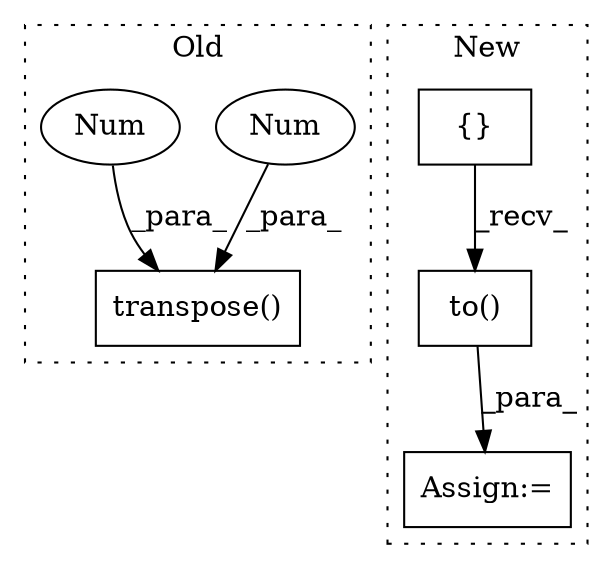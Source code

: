 digraph G {
subgraph cluster0 {
1 [label="transpose()" a="75" s="2333,2372" l="35,1" shape="box"];
4 [label="Num" a="76" s="2368" l="1" shape="ellipse"];
5 [label="Num" a="76" s="2371" l="1" shape="ellipse"];
label = "Old";
style="dotted";
}
subgraph cluster1 {
2 [label="to()" a="75" s="2480,2511" l="20,1" shape="box"];
3 [label="Assign:=" a="68" s="2701" l="3" shape="box"];
6 [label="{}" a="59" s="2493,2493" l="2,1" shape="box"];
label = "New";
style="dotted";
}
2 -> 3 [label="_para_"];
4 -> 1 [label="_para_"];
5 -> 1 [label="_para_"];
6 -> 2 [label="_recv_"];
}